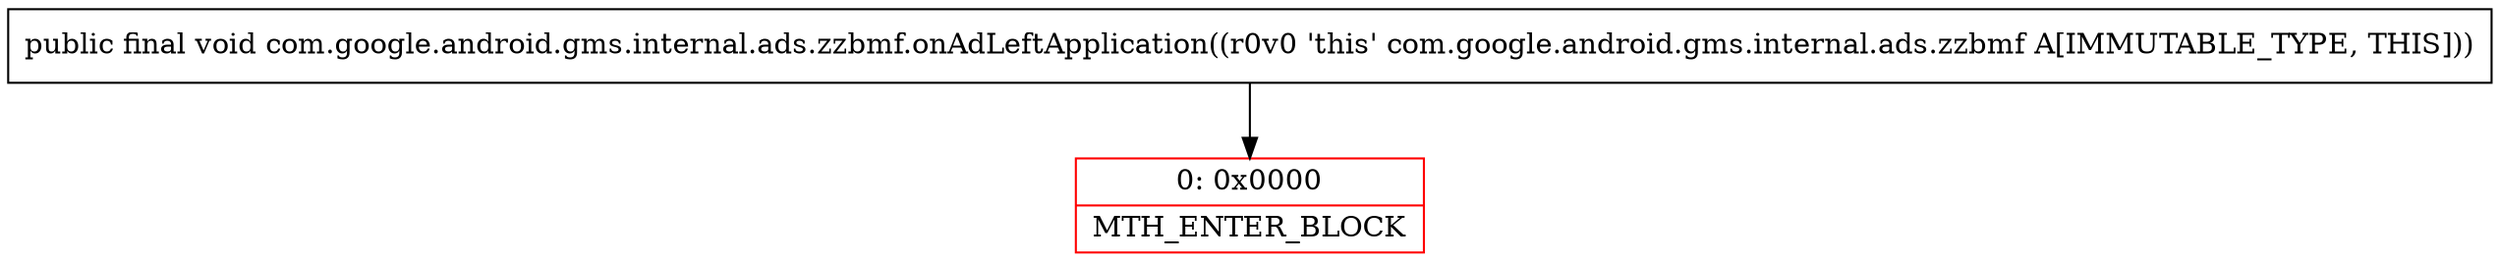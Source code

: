digraph "CFG forcom.google.android.gms.internal.ads.zzbmf.onAdLeftApplication()V" {
subgraph cluster_Region_1973484333 {
label = "R(0)";
node [shape=record,color=blue];
}
Node_0 [shape=record,color=red,label="{0\:\ 0x0000|MTH_ENTER_BLOCK\l}"];
MethodNode[shape=record,label="{public final void com.google.android.gms.internal.ads.zzbmf.onAdLeftApplication((r0v0 'this' com.google.android.gms.internal.ads.zzbmf A[IMMUTABLE_TYPE, THIS])) }"];
MethodNode -> Node_0;
}

